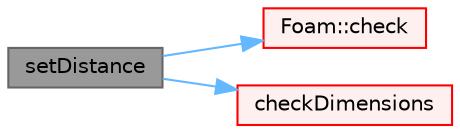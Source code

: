 digraph "setDistance"
{
 // LATEX_PDF_SIZE
  bgcolor="transparent";
  edge [fontname=Helvetica,fontsize=10,labelfontname=Helvetica,labelfontsize=10];
  node [fontname=Helvetica,fontsize=10,shape=box,height=0.2,width=0.4];
  rankdir="LR";
  Node1 [id="Node000001",label="setDistance",height=0.2,width=0.4,color="gray40", fillcolor="grey60", style="filled", fontcolor="black",tooltip=" "];
  Node1 -> Node2 [id="edge1_Node000001_Node000002",color="steelblue1",style="solid",tooltip=" "];
  Node2 [id="Node000002",label="Foam::check",height=0.2,width=0.4,color="red", fillcolor="#FFF0F0", style="filled",URL="$namespaceFoam.html#a57c9b1ec039098a9ada1474f4e8fafb5",tooltip=" "];
  Node1 -> Node5 [id="edge2_Node000001_Node000005",color="steelblue1",style="solid",tooltip=" "];
  Node5 [id="Node000005",label="checkDimensions",height=0.2,width=0.4,color="red", fillcolor="#FFF0F0", style="filled",URL="$classFoam_1_1coordSet.html#a98c8791af9ee3e7ec0905af03ddec599",tooltip=" "];
}
